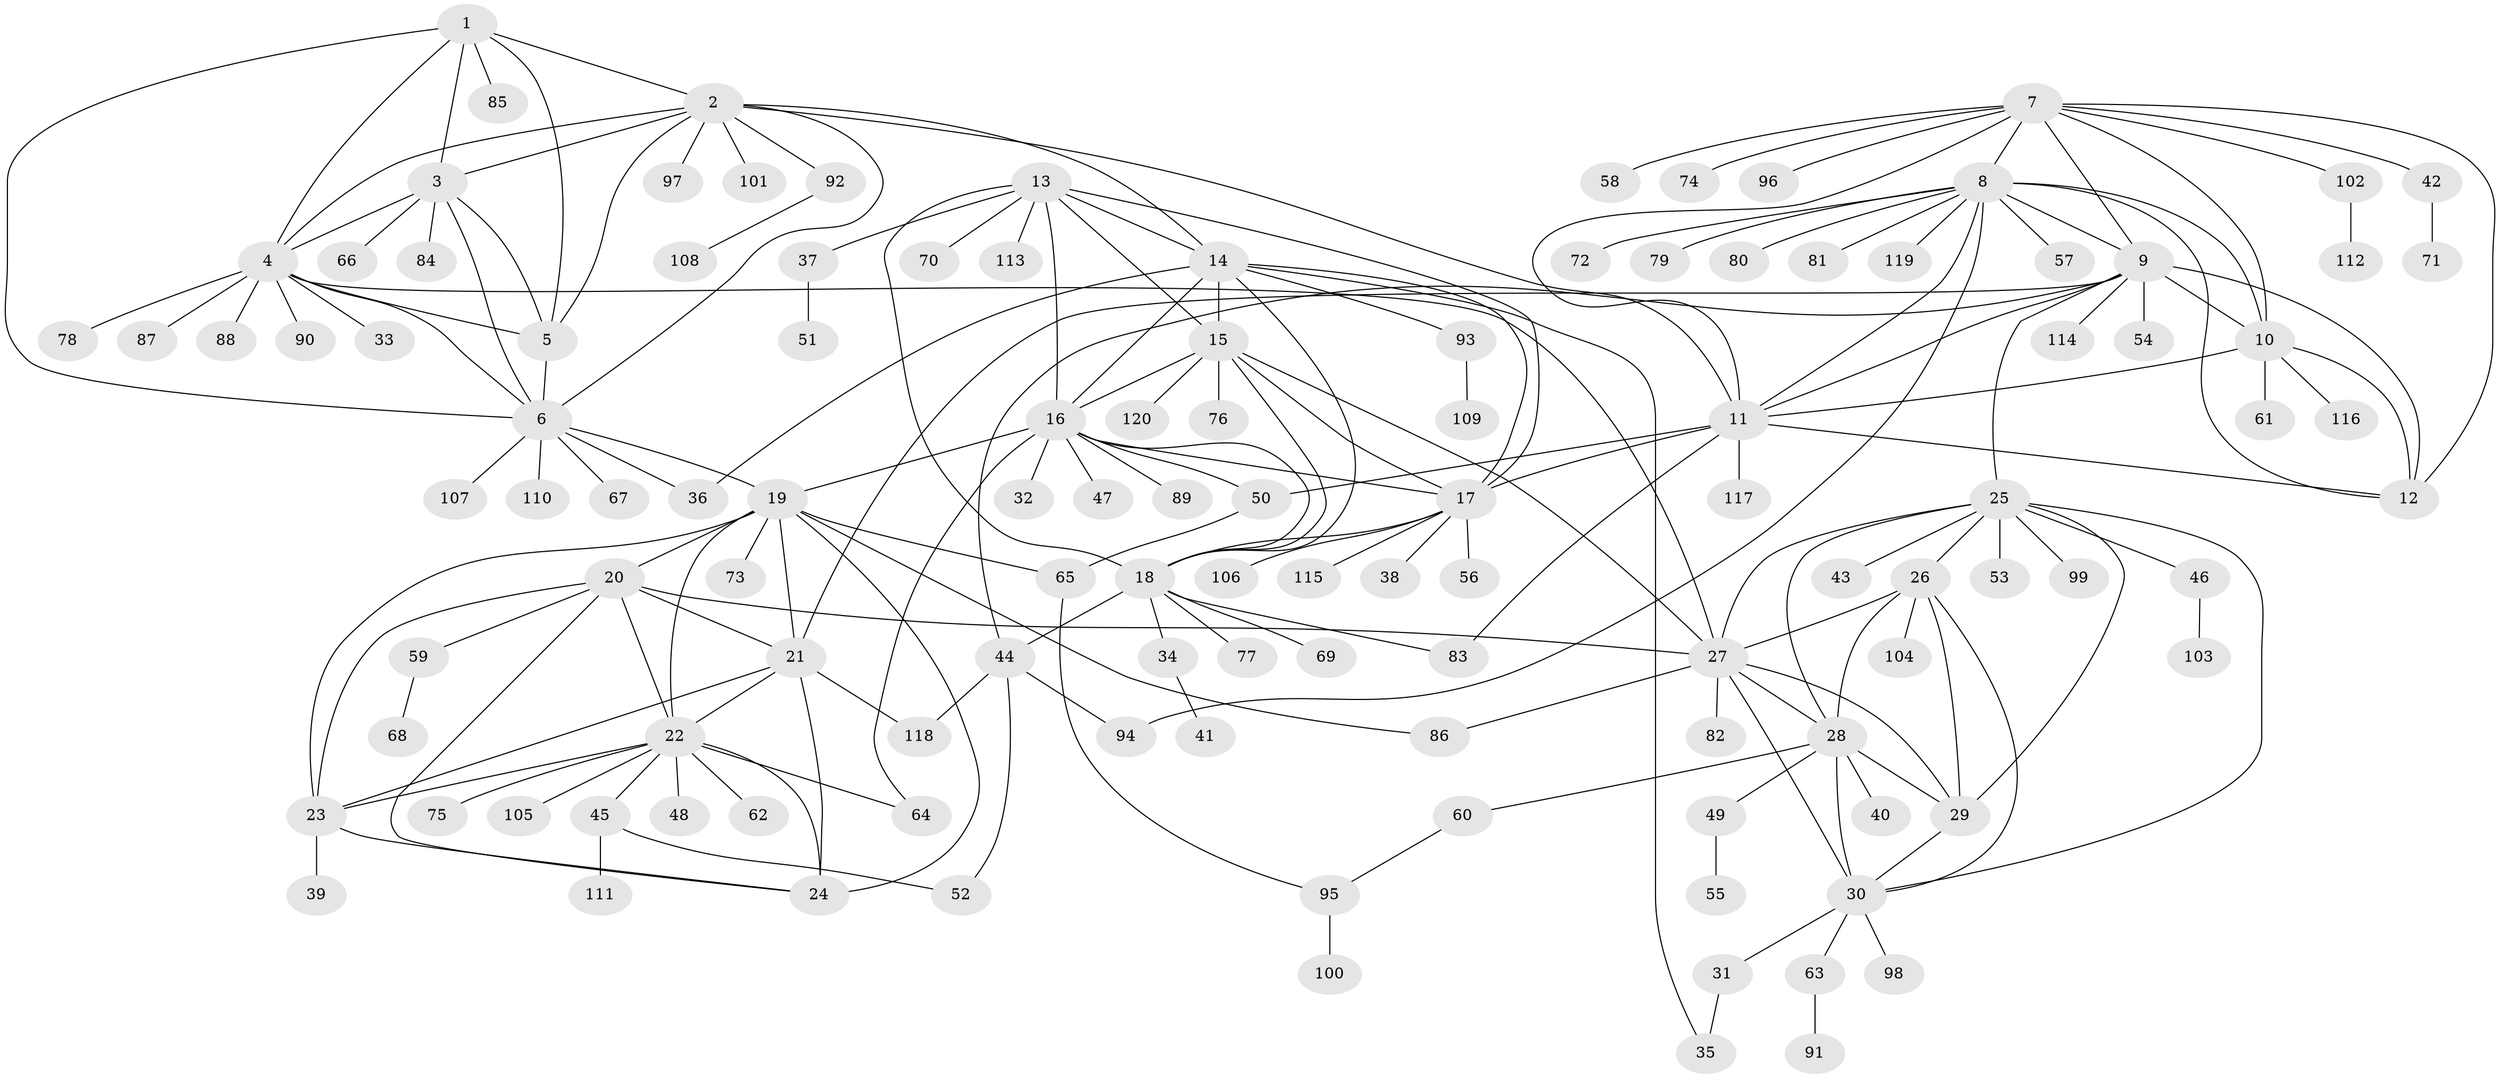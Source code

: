 // Generated by graph-tools (version 1.1) at 2025/11/02/27/25 16:11:31]
// undirected, 120 vertices, 187 edges
graph export_dot {
graph [start="1"]
  node [color=gray90,style=filled];
  1;
  2;
  3;
  4;
  5;
  6;
  7;
  8;
  9;
  10;
  11;
  12;
  13;
  14;
  15;
  16;
  17;
  18;
  19;
  20;
  21;
  22;
  23;
  24;
  25;
  26;
  27;
  28;
  29;
  30;
  31;
  32;
  33;
  34;
  35;
  36;
  37;
  38;
  39;
  40;
  41;
  42;
  43;
  44;
  45;
  46;
  47;
  48;
  49;
  50;
  51;
  52;
  53;
  54;
  55;
  56;
  57;
  58;
  59;
  60;
  61;
  62;
  63;
  64;
  65;
  66;
  67;
  68;
  69;
  70;
  71;
  72;
  73;
  74;
  75;
  76;
  77;
  78;
  79;
  80;
  81;
  82;
  83;
  84;
  85;
  86;
  87;
  88;
  89;
  90;
  91;
  92;
  93;
  94;
  95;
  96;
  97;
  98;
  99;
  100;
  101;
  102;
  103;
  104;
  105;
  106;
  107;
  108;
  109;
  110;
  111;
  112;
  113;
  114;
  115;
  116;
  117;
  118;
  119;
  120;
  1 -- 2;
  1 -- 3;
  1 -- 4;
  1 -- 5;
  1 -- 6;
  1 -- 85;
  2 -- 3;
  2 -- 4;
  2 -- 5;
  2 -- 6;
  2 -- 11;
  2 -- 14;
  2 -- 92;
  2 -- 97;
  2 -- 101;
  3 -- 4;
  3 -- 5;
  3 -- 6;
  3 -- 66;
  3 -- 84;
  4 -- 5;
  4 -- 6;
  4 -- 27;
  4 -- 33;
  4 -- 78;
  4 -- 87;
  4 -- 88;
  4 -- 90;
  5 -- 6;
  6 -- 19;
  6 -- 36;
  6 -- 67;
  6 -- 107;
  6 -- 110;
  7 -- 8;
  7 -- 9;
  7 -- 10;
  7 -- 11;
  7 -- 12;
  7 -- 42;
  7 -- 58;
  7 -- 74;
  7 -- 96;
  7 -- 102;
  8 -- 9;
  8 -- 10;
  8 -- 11;
  8 -- 12;
  8 -- 57;
  8 -- 72;
  8 -- 79;
  8 -- 80;
  8 -- 81;
  8 -- 94;
  8 -- 119;
  9 -- 10;
  9 -- 11;
  9 -- 12;
  9 -- 21;
  9 -- 25;
  9 -- 44;
  9 -- 54;
  9 -- 114;
  10 -- 11;
  10 -- 12;
  10 -- 61;
  10 -- 116;
  11 -- 12;
  11 -- 17;
  11 -- 50;
  11 -- 83;
  11 -- 117;
  13 -- 14;
  13 -- 15;
  13 -- 16;
  13 -- 17;
  13 -- 18;
  13 -- 37;
  13 -- 70;
  13 -- 113;
  14 -- 15;
  14 -- 16;
  14 -- 17;
  14 -- 18;
  14 -- 35;
  14 -- 36;
  14 -- 93;
  15 -- 16;
  15 -- 17;
  15 -- 18;
  15 -- 27;
  15 -- 76;
  15 -- 120;
  16 -- 17;
  16 -- 18;
  16 -- 19;
  16 -- 32;
  16 -- 47;
  16 -- 50;
  16 -- 64;
  16 -- 89;
  17 -- 18;
  17 -- 38;
  17 -- 56;
  17 -- 106;
  17 -- 115;
  18 -- 34;
  18 -- 44;
  18 -- 69;
  18 -- 77;
  18 -- 83;
  19 -- 20;
  19 -- 21;
  19 -- 22;
  19 -- 23;
  19 -- 24;
  19 -- 65;
  19 -- 73;
  19 -- 86;
  20 -- 21;
  20 -- 22;
  20 -- 23;
  20 -- 24;
  20 -- 27;
  20 -- 59;
  21 -- 22;
  21 -- 23;
  21 -- 24;
  21 -- 118;
  22 -- 23;
  22 -- 24;
  22 -- 45;
  22 -- 48;
  22 -- 62;
  22 -- 64;
  22 -- 75;
  22 -- 105;
  23 -- 24;
  23 -- 39;
  25 -- 26;
  25 -- 27;
  25 -- 28;
  25 -- 29;
  25 -- 30;
  25 -- 43;
  25 -- 46;
  25 -- 53;
  25 -- 99;
  26 -- 27;
  26 -- 28;
  26 -- 29;
  26 -- 30;
  26 -- 104;
  27 -- 28;
  27 -- 29;
  27 -- 30;
  27 -- 82;
  27 -- 86;
  28 -- 29;
  28 -- 30;
  28 -- 40;
  28 -- 49;
  28 -- 60;
  29 -- 30;
  30 -- 31;
  30 -- 63;
  30 -- 98;
  31 -- 35;
  34 -- 41;
  37 -- 51;
  42 -- 71;
  44 -- 52;
  44 -- 94;
  44 -- 118;
  45 -- 52;
  45 -- 111;
  46 -- 103;
  49 -- 55;
  50 -- 65;
  59 -- 68;
  60 -- 95;
  63 -- 91;
  65 -- 95;
  92 -- 108;
  93 -- 109;
  95 -- 100;
  102 -- 112;
}
